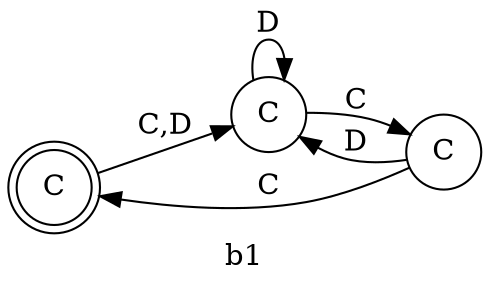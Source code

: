 digraph finite_state_machine {
            rankdir=LR
            size="8,5"
            node [shape = doublecircle]; 1
            node [shape = circle] 
 
0 [label = "C"] 
1 [label = "C"] 
2 [label = "C"] 

0 -> 2 [ label = "C" ] 
0 -> 0 [ label = "D" ] 
1 -> 0 [ label = "C,D" ] 
2 -> 1 [ label = "C" ] 
2 -> 0 [ label = "D" ] 

    labelloc="b"
    label = "b1"
    }